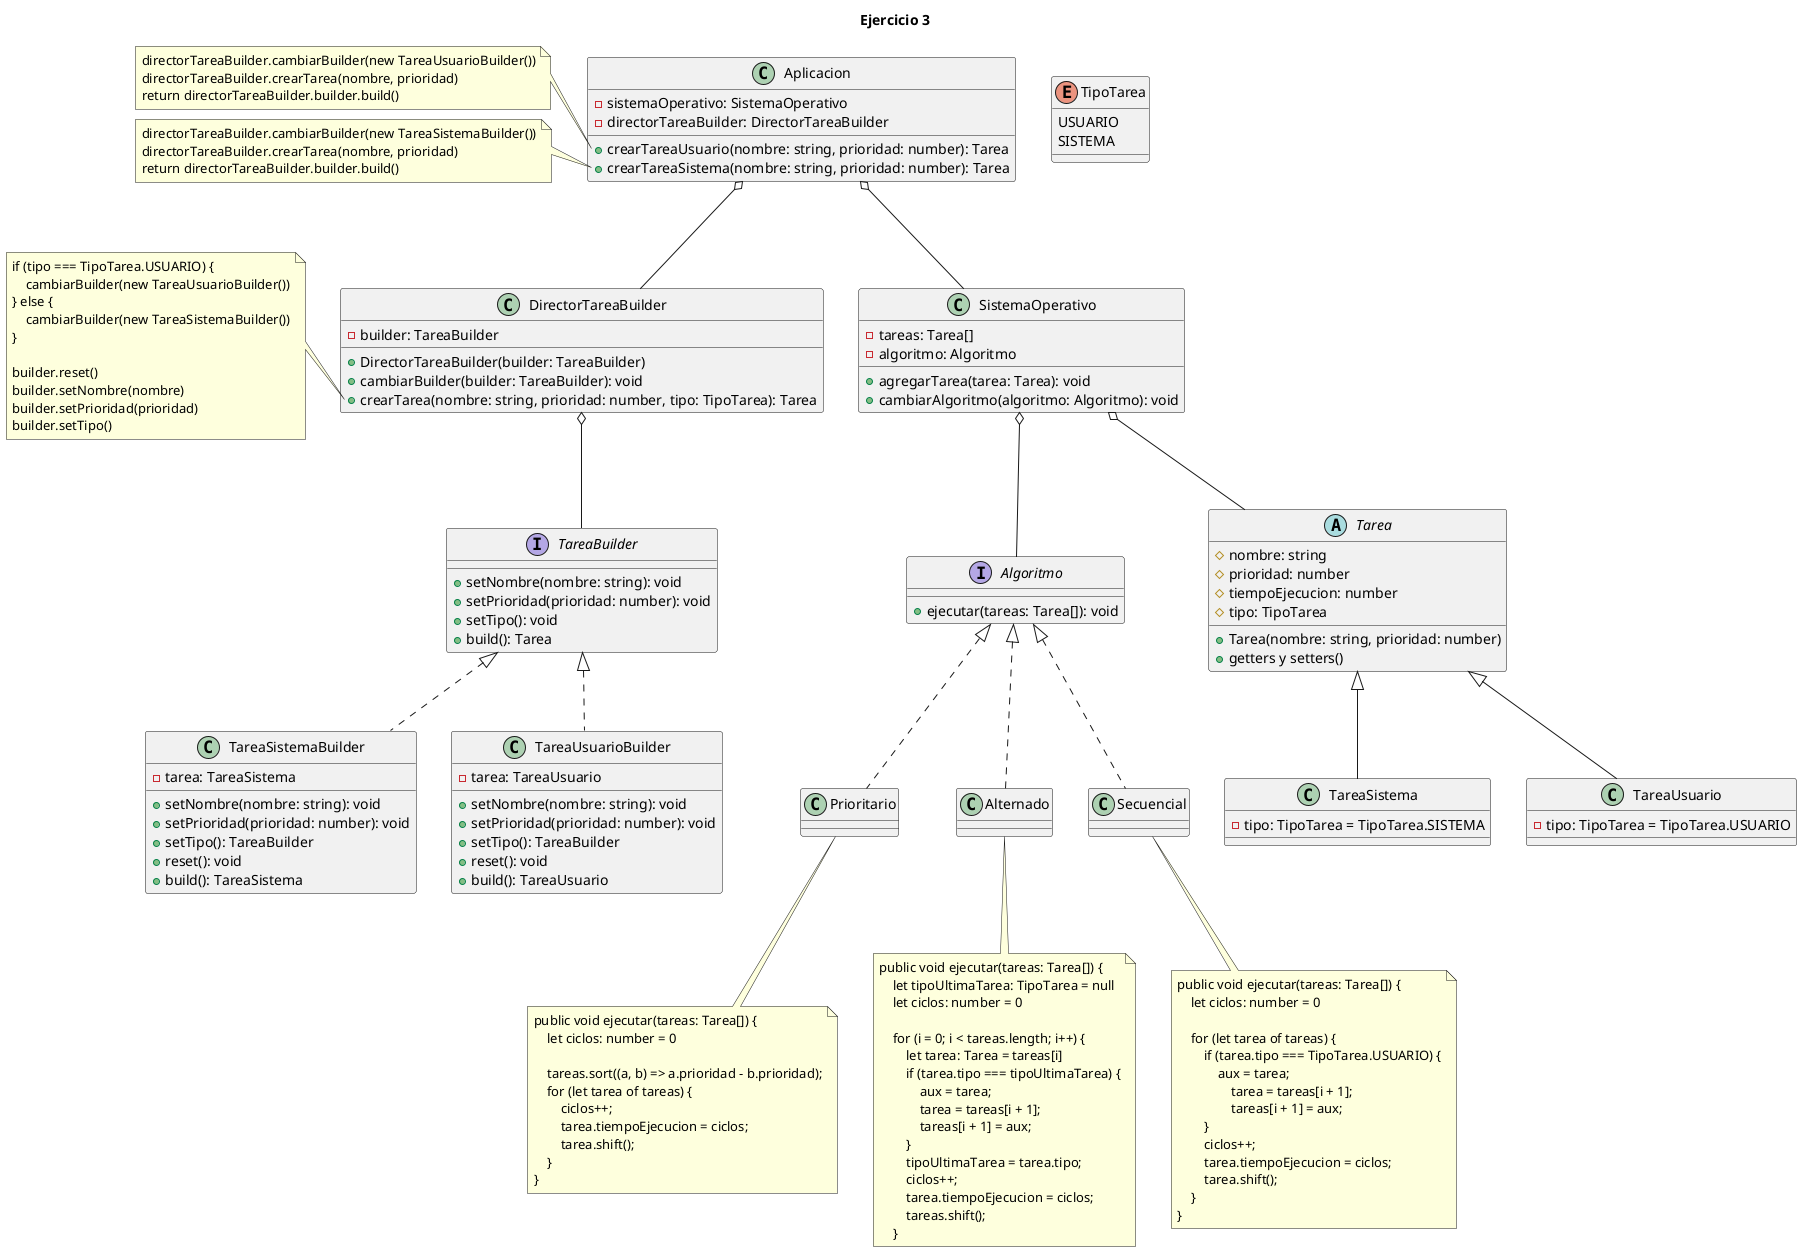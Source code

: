 @startuml

title Ejercicio 3


class Aplicacion {
    - sistemaOperativo: SistemaOperativo
    - directorTareaBuilder: DirectorTareaBuilder

    + crearTareaUsuario(nombre: string, prioridad: number): Tarea
    + crearTareaSistema(nombre: string, prioridad: number): Tarea
}

note left of Aplicacion::crearTareaUsuario
    directorTareaBuilder.cambiarBuilder(new TareaUsuarioBuilder())
    directorTareaBuilder.crearTarea(nombre, prioridad)
    return directorTareaBuilder.builder.build()
end note

note left of Aplicacion::crearTareaSistema
    directorTareaBuilder.cambiarBuilder(new TareaSistemaBuilder())
    directorTareaBuilder.crearTarea(nombre, prioridad)
    return directorTareaBuilder.builder.build()
end note

class DirectorTareaBuilder{
    - builder: TareaBuilder

    + DirectorTareaBuilder(builder: TareaBuilder)
    + cambiarBuilder(builder: TareaBuilder): void
    + crearTarea(nombre: string, prioridad: number, tipo: TipoTarea): Tarea
}

note left of DirectorTareaBuilder::crearTarea
    if (tipo === TipoTarea.USUARIO) {
        cambiarBuilder(new TareaUsuarioBuilder())
    } else {
        cambiarBuilder(new TareaSistemaBuilder())
    }

    builder.reset()
    builder.setNombre(nombre)
    builder.setPrioridad(prioridad)
    builder.setTipo()   
end note
    

interface TareaBuilder {
    + setNombre(nombre: string): void
    + setPrioridad(prioridad: number): void
    + setTipo(): void
    + build(): Tarea
}

class TareaUsuarioBuilder implements TareaBuilder {
    - tarea: TareaUsuario

    + setNombre(nombre: string): void
    + setPrioridad(prioridad: number): void
    + setTipo(): TareaBuilder
    + reset(): void
    + build(): TareaUsuario
}

class TareaSistemaBuilder implements TareaBuilder {
    - tarea: TareaSistema

    + setNombre(nombre: string): void
    + setPrioridad(prioridad: number): void
    + setTipo(): TareaBuilder
    + reset(): void
    + build(): TareaSistema
}


class SistemaOperativo {
    - tareas: Tarea[]
    - algoritmo: Algoritmo

    + agregarTarea(tarea: Tarea): void
    + cambiarAlgoritmo(algoritmo: Algoritmo): void
}

abstract class Tarea {
    ' tiempoEjecucion: cantidad de ciclos de CPU, entero
    # nombre: string
    # prioridad: number
    # tiempoEjecucion: number
    # tipo: TipoTarea

    + Tarea(nombre: string, prioridad: number)
    + getters y setters()
}

enum TipoTarea {
    USUARIO
    SISTEMA
}

class TareaUsuario extends Tarea {
    - tipo: TipoTarea = TipoTarea.USUARIO
}
class TareaSistema extends Tarea {
    - tipo: TipoTarea = TipoTarea.SISTEMA
}


interface Algoritmo {
    + ejecutar(tareas: Tarea[]): void
}

class Alternado implements Algoritmo {}
class Secuencial implements Algoritmo {}
class Prioritario implements Algoritmo {}

note bottom of Alternado
    public void ejecutar(tareas: Tarea[]) {
        let tipoUltimaTarea: TipoTarea = null
        let ciclos: number = 0

        for (i = 0; i < tareas.length; i++) {
            let tarea: Tarea = tareas[i]
            if (tarea.tipo === tipoUltimaTarea) {
                aux = tarea;
                tarea = tareas[i + 1];
                tareas[i + 1] = aux;
            }
            tipoUltimaTarea = tarea.tipo;
            ciclos++;
            tarea.tiempoEjecucion = ciclos;
            tareas.shift();
        }
end note

note bottom of Secuencial
    public void ejecutar(tareas: Tarea[]) {
        let ciclos: number = 0

        for (let tarea of tareas) {
            if (tarea.tipo === TipoTarea.USUARIO) {
                aux = tarea;
                    tarea = tareas[i + 1];
                    tareas[i + 1] = aux;
            }
            ciclos++;
            tarea.tiempoEjecucion = ciclos;      
            tarea.shift();
        }
    }
end note

note bottom of Prioritario
    public void ejecutar(tareas: Tarea[]) {
        let ciclos: number = 0

        tareas.sort((a, b) => a.prioridad - b.prioridad);
        for (let tarea of tareas) {
            ciclos++;
            tarea.tiempoEjecucion = ciclos;
            tarea.shift();
        }
    }
end note

'relaciones
SistemaOperativo o-- Tarea
SistemaOperativo o-- Algoritmo
Aplicacion o-- SistemaOperativo
DirectorTareaBuilder o-- TareaBuilder
Aplicacion o-- DirectorTareaBuilder


@enduml